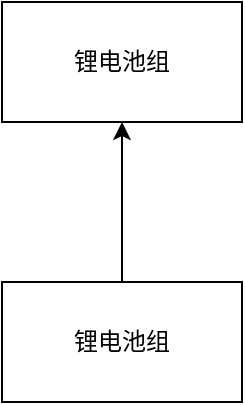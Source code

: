 <mxfile version="14.6.10" type="github" pages="2">
  <diagram name="锂电池组" id="099fd60b-425b-db50-ffb0-6b813814b670">
    <mxGraphModel dx="1422" dy="763" grid="1" gridSize="10" guides="1" tooltips="1" connect="1" arrows="1" fold="1" page="1" pageScale="1" pageWidth="850" pageHeight="1100" background="#ffffff" math="0" shadow="0">
      <root>
        <mxCell id="0" />
        <mxCell id="1" parent="0" />
        <mxCell id="CxHsm4b3Uza4CjxpnFzj-3" value="" style="edgeStyle=orthogonalEdgeStyle;rounded=0;orthogonalLoop=1;jettySize=auto;html=1;" edge="1" parent="1" source="CxHsm4b3Uza4CjxpnFzj-1" target="CxHsm4b3Uza4CjxpnFzj-2">
          <mxGeometry relative="1" as="geometry" />
        </mxCell>
        <mxCell id="CxHsm4b3Uza4CjxpnFzj-1" value="锂电池组" style="rounded=0;whiteSpace=wrap;html=1;" vertex="1" parent="1">
          <mxGeometry x="180" y="230" width="120" height="60" as="geometry" />
        </mxCell>
        <mxCell id="CxHsm4b3Uza4CjxpnFzj-2" value="锂电池组" style="rounded=0;whiteSpace=wrap;html=1;" vertex="1" parent="1">
          <mxGeometry x="180" y="90" width="120" height="60" as="geometry" />
        </mxCell>
      </root>
    </mxGraphModel>
  </diagram>
  <diagram id="kxk7dlkctpwS8EnvK-Xu" name="UPS">
    <mxGraphModel dx="1422" dy="763" grid="1" gridSize="10" guides="1" tooltips="1" connect="1" arrows="1" fold="1" page="1" pageScale="1" pageWidth="827" pageHeight="1169" math="0" shadow="0">
      <root>
        <mxCell id="dIs0qkQWNqRCnnJ6dREp-0" />
        <mxCell id="dIs0qkQWNqRCnnJ6dREp-1" parent="dIs0qkQWNqRCnnJ6dREp-0" />
      </root>
    </mxGraphModel>
  </diagram>
</mxfile>
